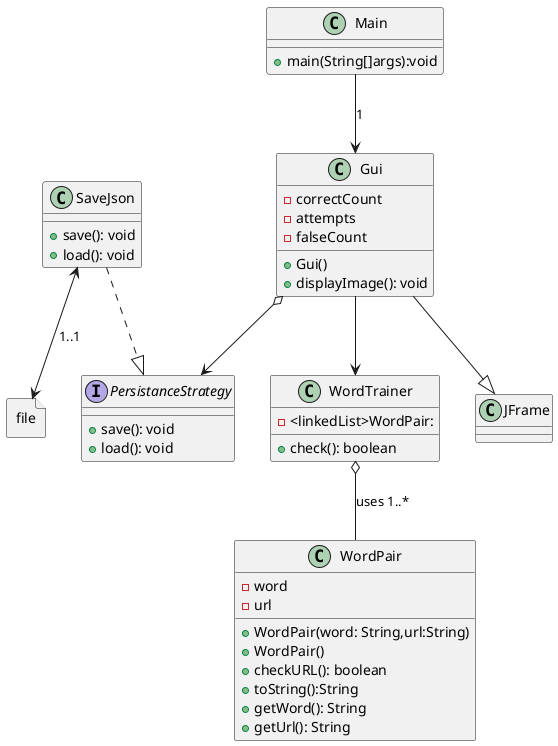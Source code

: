 @startuml
'https://plantuml.com/sequence-diagram

class Main{
    +main(String[]args):void
}
class WordTrainer {
    -<linkedList>WordPair:

    +check(): boolean
}

class WordPair {
    - word
    - url
    +WordPair(word: String,url:String)
    +WordPair()
    +checkURL(): boolean
    + toString():String
    + getWord(): String
    + getUrl(): String


}

class Gui {
    -correctCount
    -attempts
    -falseCount
    + Gui()
    + displayImage(): void


}
class JFrame{
}
interface PersistanceStrategy{
    +save(): void
    +load(): void
}
class SaveJson{
    +save(): void
    +load(): void
}

file file{

}

WordTrainer o-- WordPair: uses 1..*
Gui --> WordTrainer
Gui o--> PersistanceStrategy
SaveJson <--> file:1..1
Main --> Gui: 1
SaveJson ..|> PersistanceStrategy
Gui --|> JFrame


@enduml
